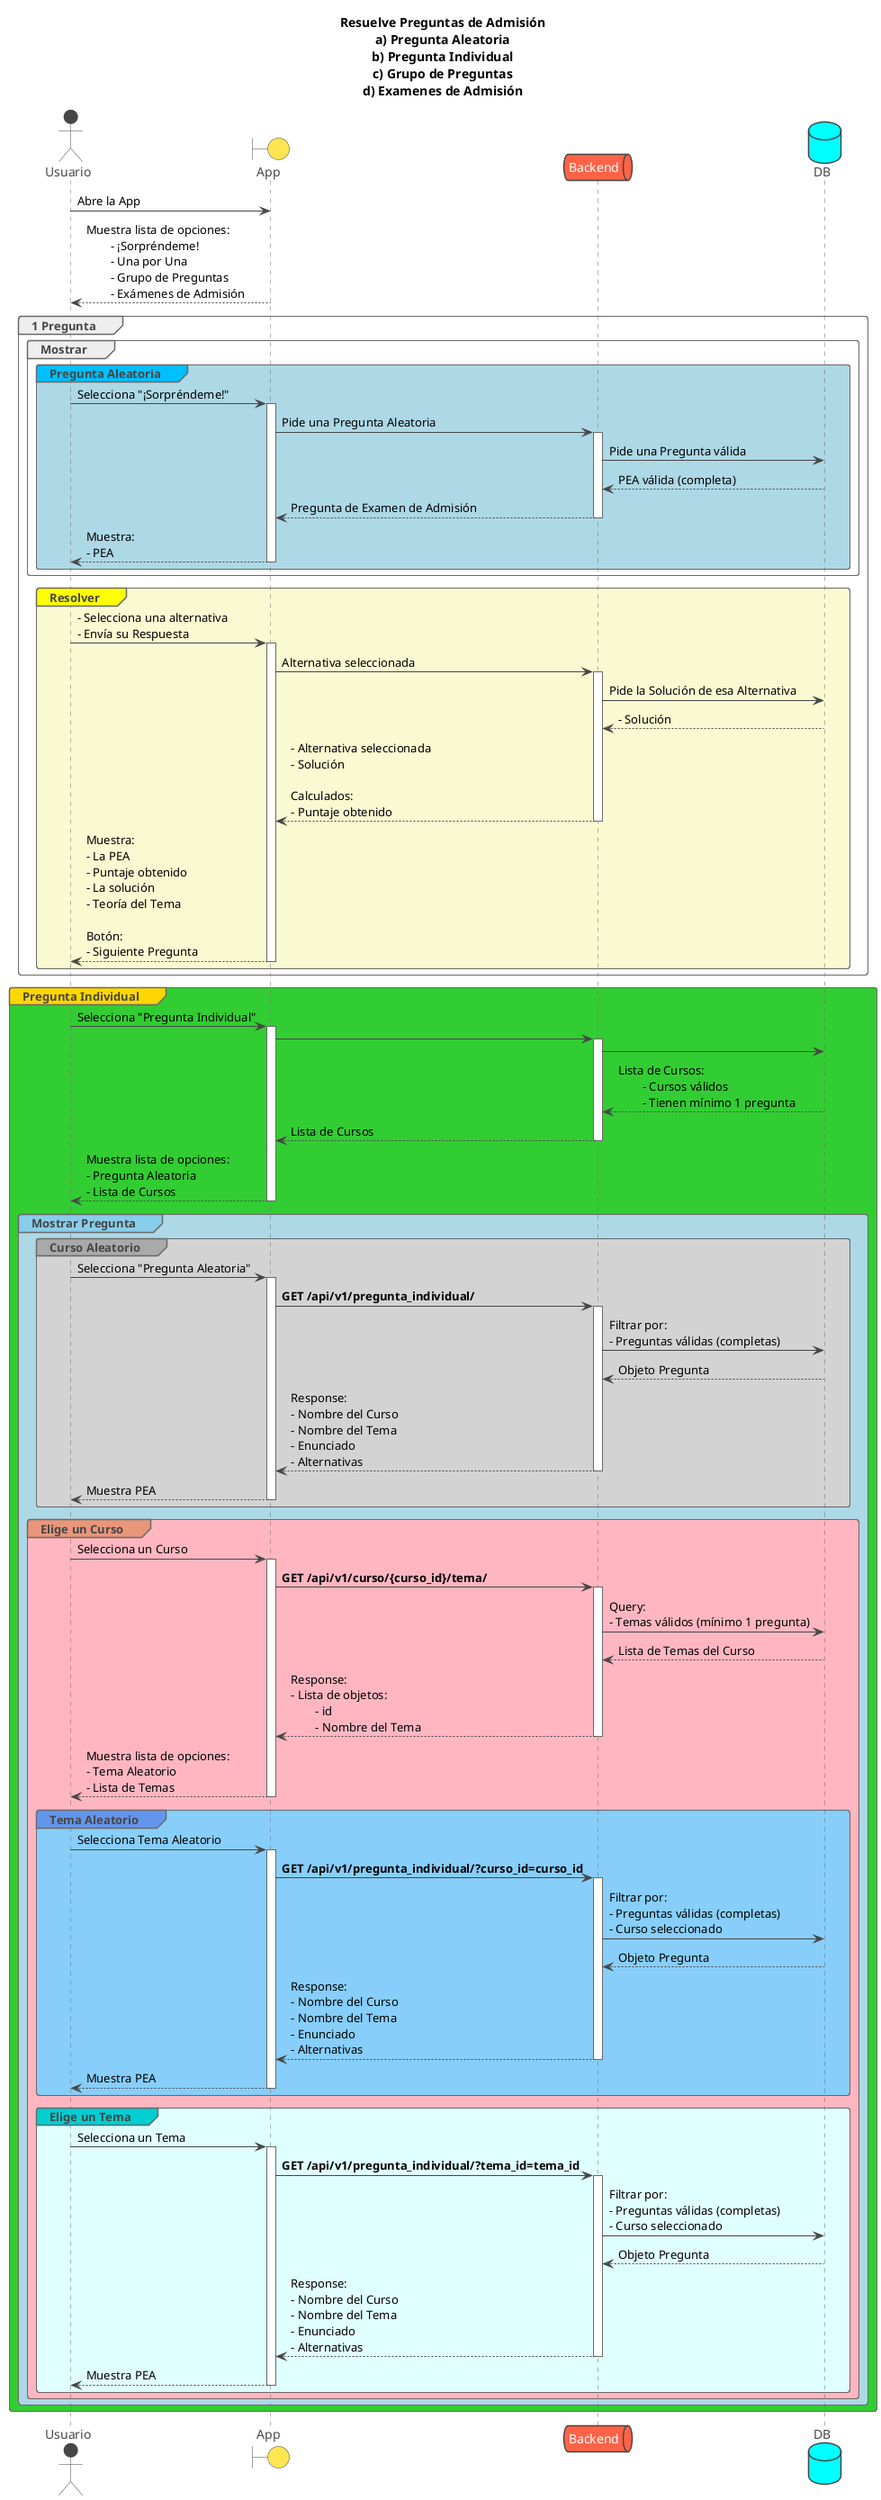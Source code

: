 @startuml Da Vinci
!theme vibrant

title Resuelve Preguntas de Admisión\na) Pregunta Aleatoria\nb) Pregunta Individual\nc) Grupo de Preguntas\nd) Examenes de Admisión

actor Usuario
boundary App
queue Backend
database DB


Usuario -> App: Abre la App
Usuario <-- App: Muestra lista de opciones: \n\t- ¡Sorpréndeme!\n\t- Una por Una \n\t- Grupo de Preguntas \n\t- Exámenes de Admisión




group 1 Pregunta
    group Mostrar
        group#DeepSkyBlue #LightBlue Pregunta Aleatoria
            Usuario -> App: Selecciona "¡Sorpréndeme!"
            activate App
                App -> Backend: Pide una Pregunta Aleatoria
                activate Backend
                    Backend -> DB: Pide una Pregunta válida
                    Backend <-- DB: PEA válida (completa)
                    App <-- Backend: Pregunta de Examen de Admisión
                deactivate Backend
                Usuario <-- App: Muestra:\n- PEA
            deactivate App
        end
    end
    group#Yellow #LightGoldenRodYellow Resolver
        Usuario -> App: - Selecciona una alternativa\n- Envía su Respuesta
        activate App
            App -> Backend: Alternativa seleccionada
            activate Backend
                Backend -> DB: Pide la Solución de esa Alternativa
                Backend <-- DB: - Solución
                App <-- Backend: - Alternativa seleccionada\n- Solución\n\nCalculados:\n- Puntaje obtenido
            deactivate Backend
            Usuario <-- App: Muestra: \n- La PEA \n- Puntaje obtenido \n- La solución \n- Teoría del Tema \n\nBotón:\n- Siguiente Pregunta
        deactivate App
    end
end







group#Gold  #LimeGreen Pregunta Individual
Usuario -> App: Selecciona "Pregunta Individual"
activate App
    App -> Backend:
        activate Backend
            Backend -> DB: 
            Backend <-- DB: Lista de Cursos:\n\t- Cursos válidos\n\t- Tienen mínimo 1 pregunta
            App <-- Backend: Lista de Cursos
        deactivate Backend
    Usuario <-- App: Muestra lista de opciones: \n- Pregunta Aleatoria \n- Lista de Cursos
deactivate App

    group#SkyBlue #LightBlue Mostrar Pregunta
        group#DarkGray #LightGray Curso Aleatorio
            Usuario -> App: Selecciona "Pregunta Aleatoria"
            activate App
                App -> Backend: **GET /api/v1/pregunta_individual/**
                activate Backend
                    Backend -> DB: Filtrar por: \n- Preguntas válidas (completas)
                    Backend <-- DB: Objeto Pregunta
                    App <-- Backend: Response: \n- Nombre del Curso \n- Nombre del Tema \n- Enunciado \n- Alternativas
                deactivate Backend
                Usuario <-- App: Muestra PEA
            deactivate App
        end

        group#DarkSalmon #LightPink Elige un Curso
            Usuario -> App: Selecciona un Curso
            activate App
                App -> Backend: **GET /api/v1/curso/{curso_id}/tema/**
                    activate Backend
                        Backend -> DB: Query: \n- Temas válidos (mínimo 1 pregunta)
                        Backend <-- DB: Lista de Temas del Curso
                        App <-- Backend: Response: \n- Lista de objetos:\n\t- id \n\t- Nombre del Tema 
                    deactivate Backend
                Usuario <-- App: Muestra lista de opciones: \n- Tema Aleatorio \n- Lista de Temas
            deactivate App

            group#CornflowerBlue #LightSkyBlue Tema Aleatorio
                Usuario -> App: Selecciona Tema Aleatorio
                activate App
                    App -> Backend: **GET /api/v1/pregunta_individual/?curso_id=curso_id**
                    activate Backend
                        Backend -> DB: Filtrar por: \n- Preguntas válidas (completas)\n- Curso seleccionado
                        Backend <-- DB: Objeto Pregunta
                        App <-- Backend: Response: \n- Nombre del Curso \n- Nombre del Tema \n- Enunciado \n- Alternativas
                    deactivate Backend
                    Usuario <-- App: Muestra PEA
                deactivate App
            end

            group#DarkTurquoise #LightCyan Elige un Tema
                Usuario -> App: Selecciona un Tema
                activate App
                    App -> Backend: **GET /api/v1/pregunta_individual/?tema_id=tema_id**
                    activate Backend
                        Backend -> DB: Filtrar por: \n- Preguntas válidas (completas)\n- Curso seleccionado
                        Backend <-- DB: Objeto Pregunta
                        App <-- Backend: Response: \n- Nombre del Curso \n- Nombre del Tema \n- Enunciado \n- Alternativas
                    deactivate Backend
                    Usuario <-- App: Muestra PEA
                deactivate App
            end
        end
    end

end





@enduml